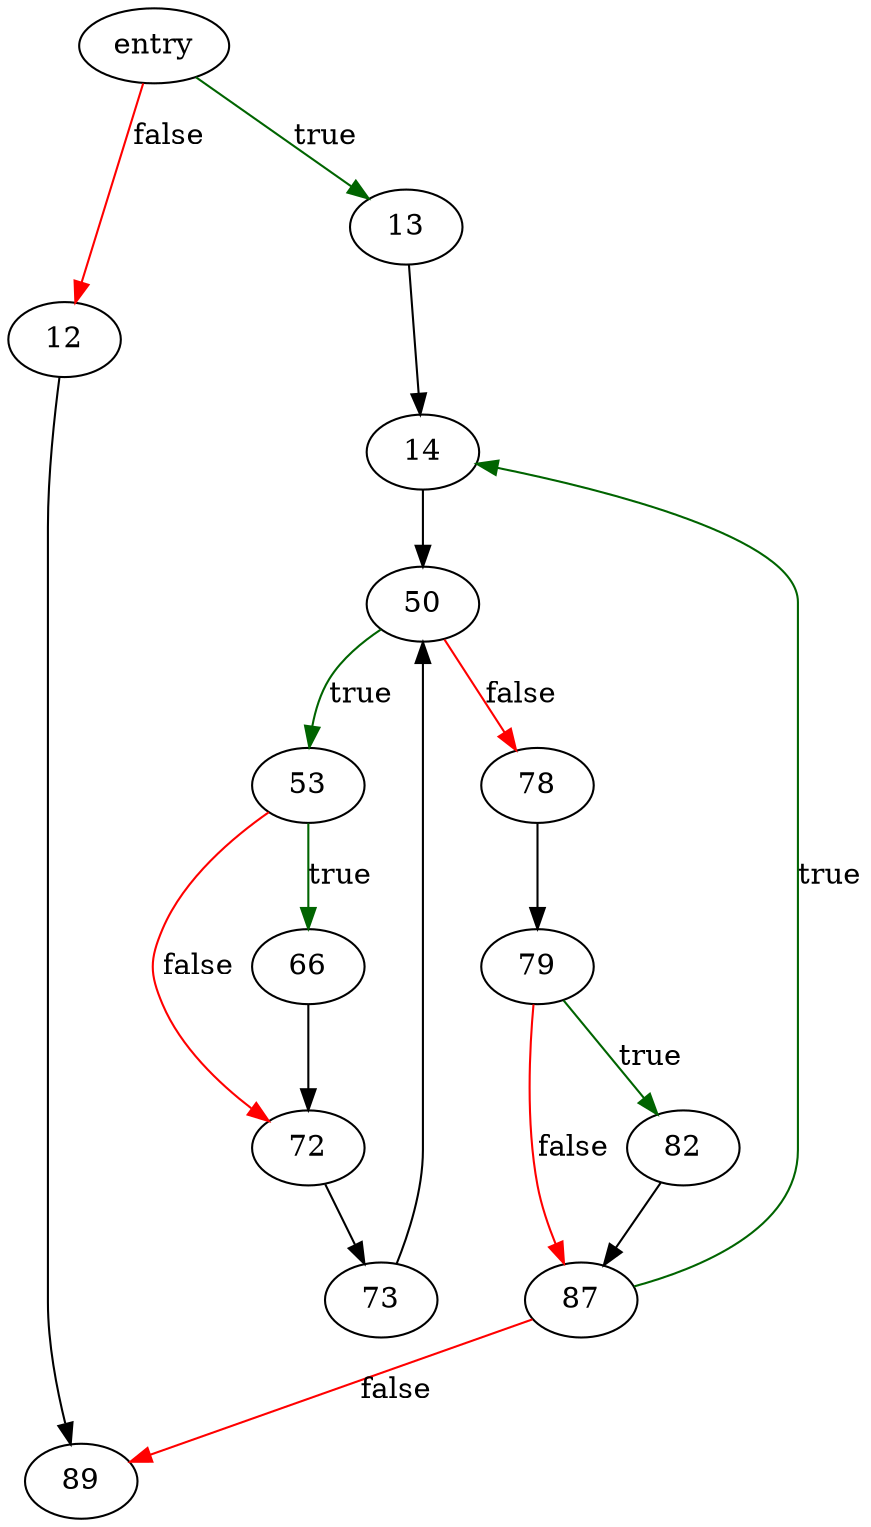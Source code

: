 digraph "substSelect" {
	// Node definitions.
	3 [label=entry];
	12;
	13;
	14;
	50;
	53;
	66;
	72;
	73;
	78;
	79;
	82;
	87;
	89;

	// Edge definitions.
	3 -> 12 [
		color=red
		label=false
	];
	3 -> 13 [
		color=darkgreen
		label=true
	];
	12 -> 89;
	13 -> 14;
	14 -> 50;
	50 -> 53 [
		color=darkgreen
		label=true
	];
	50 -> 78 [
		color=red
		label=false
	];
	53 -> 66 [
		color=darkgreen
		label=true
	];
	53 -> 72 [
		color=red
		label=false
	];
	66 -> 72;
	72 -> 73;
	73 -> 50;
	78 -> 79;
	79 -> 82 [
		color=darkgreen
		label=true
	];
	79 -> 87 [
		color=red
		label=false
	];
	82 -> 87;
	87 -> 14 [
		color=darkgreen
		label=true
	];
	87 -> 89 [
		color=red
		label=false
	];
}
